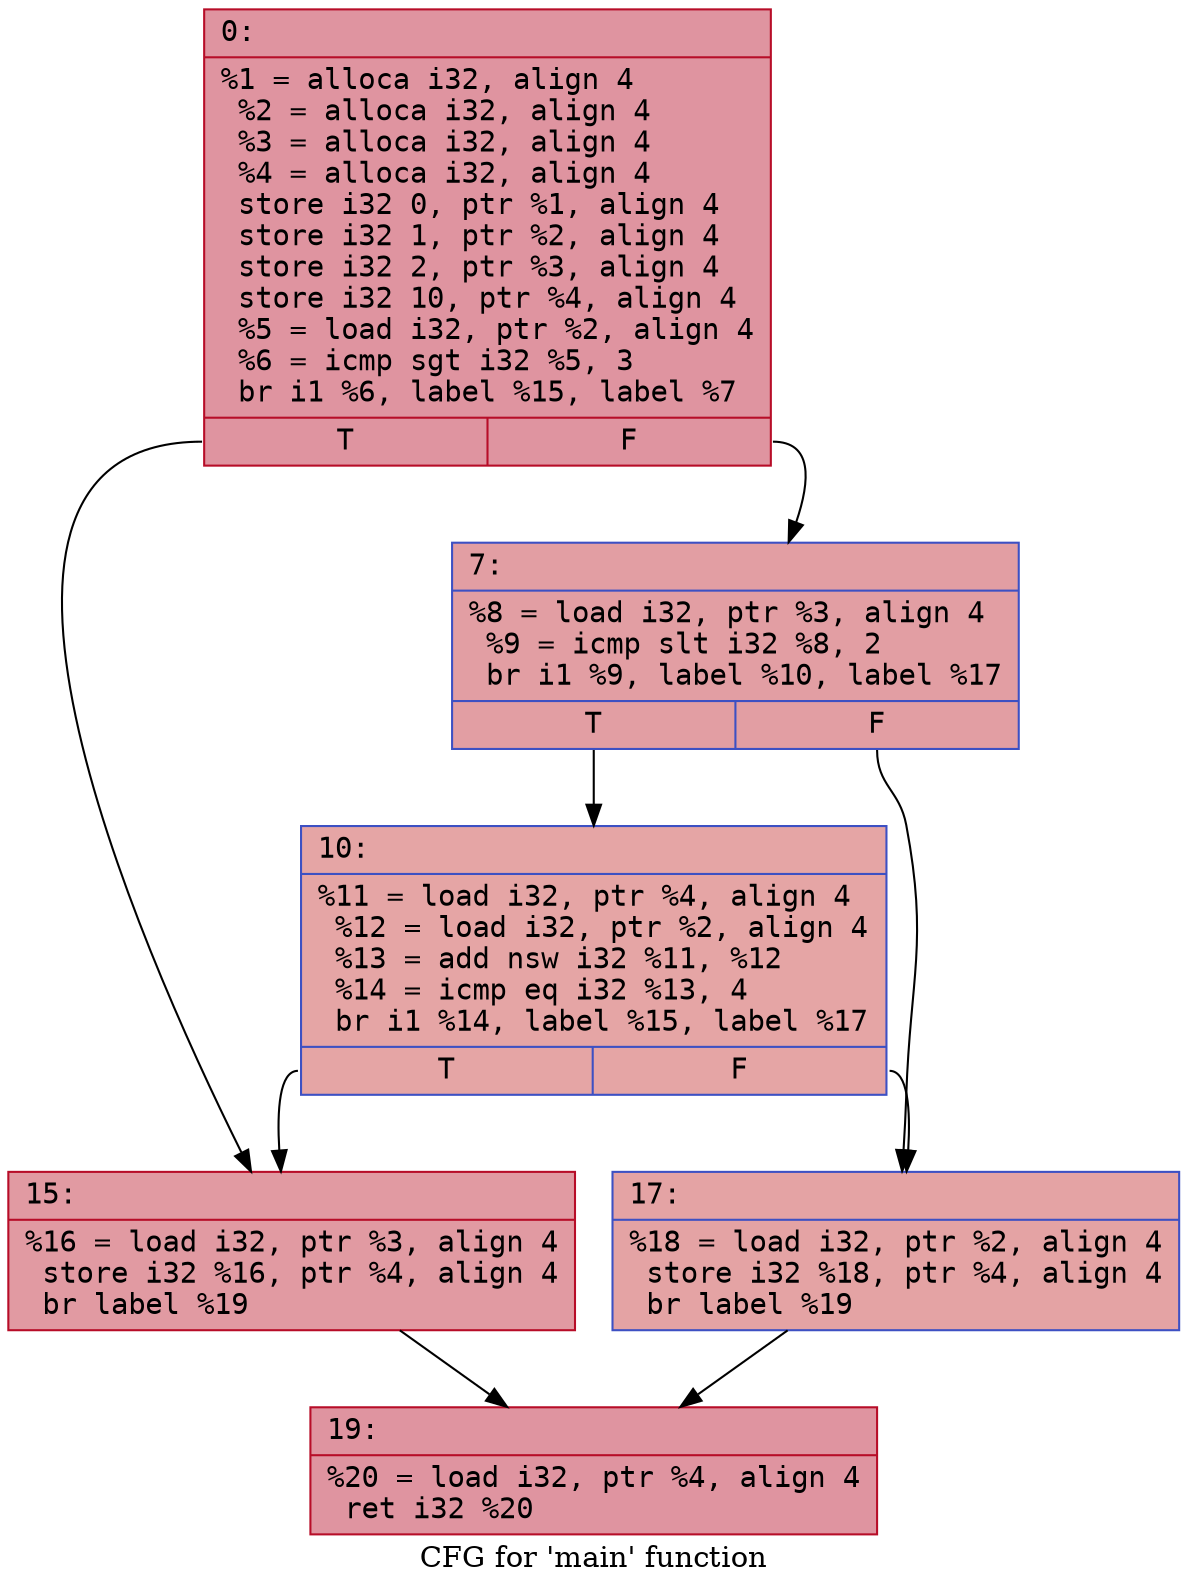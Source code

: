 digraph "CFG for 'main' function" {
	label="CFG for 'main' function";

	Node0x6072f823c620 [shape=record,color="#b70d28ff", style=filled, fillcolor="#b70d2870" fontname="Courier",label="{0:\l|  %1 = alloca i32, align 4\l  %2 = alloca i32, align 4\l  %3 = alloca i32, align 4\l  %4 = alloca i32, align 4\l  store i32 0, ptr %1, align 4\l  store i32 1, ptr %2, align 4\l  store i32 2, ptr %3, align 4\l  store i32 10, ptr %4, align 4\l  %5 = load i32, ptr %2, align 4\l  %6 = icmp sgt i32 %5, 3\l  br i1 %6, label %15, label %7\l|{<s0>T|<s1>F}}"];
	Node0x6072f823c620:s0 -> Node0x6072f823c710;
	Node0x6072f823c620:s1 -> Node0x6072f823f4b0;
	Node0x6072f823f4b0 [shape=record,color="#3d50c3ff", style=filled, fillcolor="#be242e70" fontname="Courier",label="{7:\l|  %8 = load i32, ptr %3, align 4\l  %9 = icmp slt i32 %8, 2\l  br i1 %9, label %10, label %17\l|{<s0>T|<s1>F}}"];
	Node0x6072f823f4b0:s0 -> Node0x6072f823f680;
	Node0x6072f823f4b0:s1 -> Node0x6072f823f6e0;
	Node0x6072f823f680 [shape=record,color="#3d50c3ff", style=filled, fillcolor="#c5333470" fontname="Courier",label="{10:\l|  %11 = load i32, ptr %4, align 4\l  %12 = load i32, ptr %2, align 4\l  %13 = add nsw i32 %11, %12\l  %14 = icmp eq i32 %13, 4\l  br i1 %14, label %15, label %17\l|{<s0>T|<s1>F}}"];
	Node0x6072f823f680:s0 -> Node0x6072f823c710;
	Node0x6072f823f680:s1 -> Node0x6072f823f6e0;
	Node0x6072f823c710 [shape=record,color="#b70d28ff", style=filled, fillcolor="#bb1b2c70" fontname="Courier",label="{15:\l|  %16 = load i32, ptr %3, align 4\l  store i32 %16, ptr %4, align 4\l  br label %19\l}"];
	Node0x6072f823c710 -> Node0x6072f823fb30;
	Node0x6072f823f6e0 [shape=record,color="#3d50c3ff", style=filled, fillcolor="#c32e3170" fontname="Courier",label="{17:\l|  %18 = load i32, ptr %2, align 4\l  store i32 %18, ptr %4, align 4\l  br label %19\l}"];
	Node0x6072f823f6e0 -> Node0x6072f823fb30;
	Node0x6072f823fb30 [shape=record,color="#b70d28ff", style=filled, fillcolor="#b70d2870" fontname="Courier",label="{19:\l|  %20 = load i32, ptr %4, align 4\l  ret i32 %20\l}"];
}
